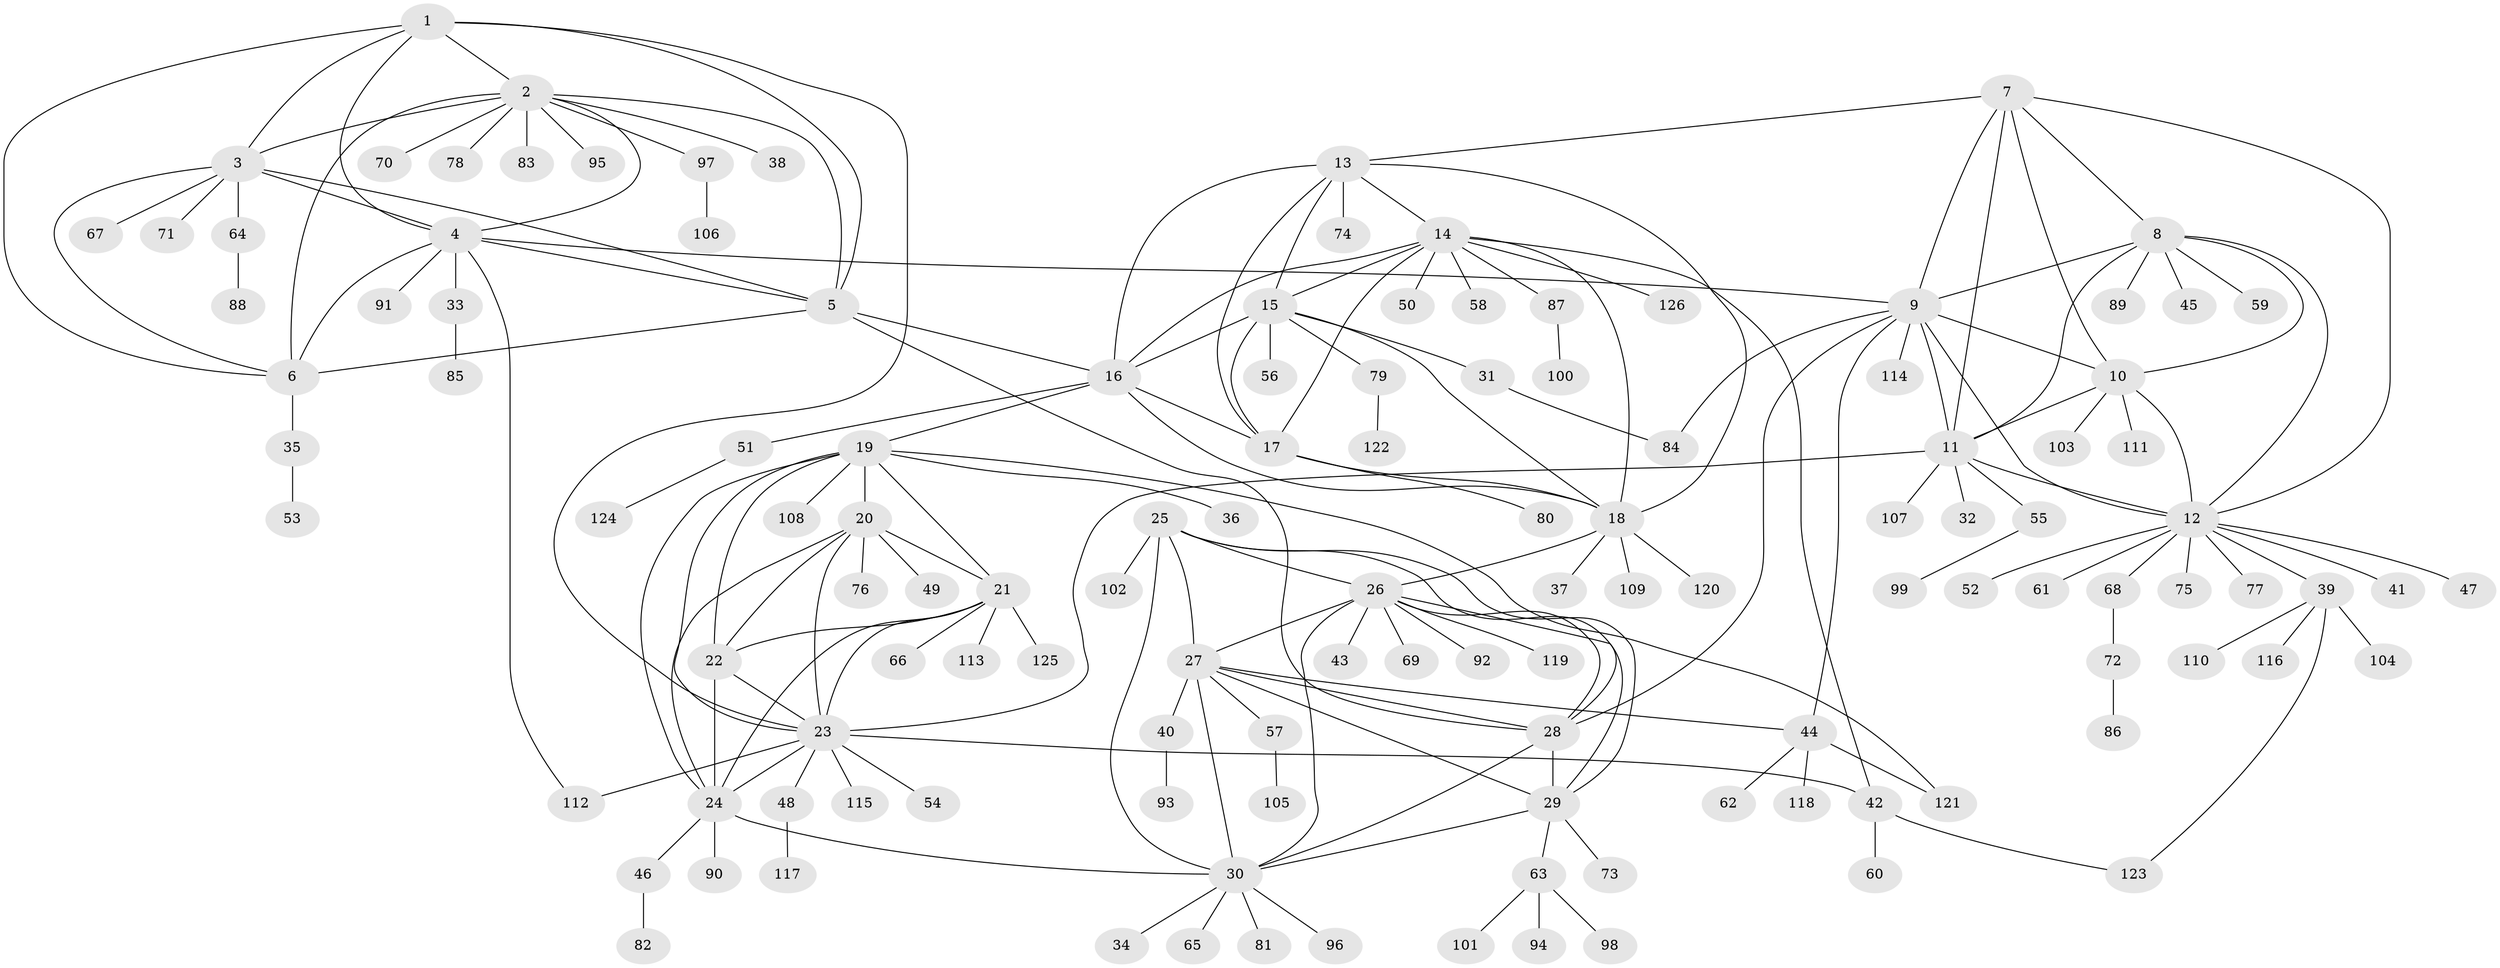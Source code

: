 // Generated by graph-tools (version 1.1) at 2025/37/03/09/25 02:37:22]
// undirected, 126 vertices, 187 edges
graph export_dot {
graph [start="1"]
  node [color=gray90,style=filled];
  1;
  2;
  3;
  4;
  5;
  6;
  7;
  8;
  9;
  10;
  11;
  12;
  13;
  14;
  15;
  16;
  17;
  18;
  19;
  20;
  21;
  22;
  23;
  24;
  25;
  26;
  27;
  28;
  29;
  30;
  31;
  32;
  33;
  34;
  35;
  36;
  37;
  38;
  39;
  40;
  41;
  42;
  43;
  44;
  45;
  46;
  47;
  48;
  49;
  50;
  51;
  52;
  53;
  54;
  55;
  56;
  57;
  58;
  59;
  60;
  61;
  62;
  63;
  64;
  65;
  66;
  67;
  68;
  69;
  70;
  71;
  72;
  73;
  74;
  75;
  76;
  77;
  78;
  79;
  80;
  81;
  82;
  83;
  84;
  85;
  86;
  87;
  88;
  89;
  90;
  91;
  92;
  93;
  94;
  95;
  96;
  97;
  98;
  99;
  100;
  101;
  102;
  103;
  104;
  105;
  106;
  107;
  108;
  109;
  110;
  111;
  112;
  113;
  114;
  115;
  116;
  117;
  118;
  119;
  120;
  121;
  122;
  123;
  124;
  125;
  126;
  1 -- 2;
  1 -- 3;
  1 -- 4;
  1 -- 5;
  1 -- 6;
  1 -- 23;
  2 -- 3;
  2 -- 4;
  2 -- 5;
  2 -- 6;
  2 -- 38;
  2 -- 70;
  2 -- 78;
  2 -- 83;
  2 -- 95;
  2 -- 97;
  3 -- 4;
  3 -- 5;
  3 -- 6;
  3 -- 64;
  3 -- 67;
  3 -- 71;
  4 -- 5;
  4 -- 6;
  4 -- 9;
  4 -- 33;
  4 -- 91;
  4 -- 112;
  5 -- 6;
  5 -- 16;
  5 -- 28;
  6 -- 35;
  7 -- 8;
  7 -- 9;
  7 -- 10;
  7 -- 11;
  7 -- 12;
  7 -- 13;
  8 -- 9;
  8 -- 10;
  8 -- 11;
  8 -- 12;
  8 -- 45;
  8 -- 59;
  8 -- 89;
  9 -- 10;
  9 -- 11;
  9 -- 12;
  9 -- 28;
  9 -- 44;
  9 -- 84;
  9 -- 114;
  10 -- 11;
  10 -- 12;
  10 -- 103;
  10 -- 111;
  11 -- 12;
  11 -- 23;
  11 -- 32;
  11 -- 55;
  11 -- 107;
  12 -- 39;
  12 -- 41;
  12 -- 47;
  12 -- 52;
  12 -- 61;
  12 -- 68;
  12 -- 75;
  12 -- 77;
  13 -- 14;
  13 -- 15;
  13 -- 16;
  13 -- 17;
  13 -- 18;
  13 -- 74;
  14 -- 15;
  14 -- 16;
  14 -- 17;
  14 -- 18;
  14 -- 42;
  14 -- 50;
  14 -- 58;
  14 -- 87;
  14 -- 126;
  15 -- 16;
  15 -- 17;
  15 -- 18;
  15 -- 31;
  15 -- 56;
  15 -- 79;
  16 -- 17;
  16 -- 18;
  16 -- 19;
  16 -- 51;
  17 -- 18;
  17 -- 80;
  18 -- 26;
  18 -- 37;
  18 -- 109;
  18 -- 120;
  19 -- 20;
  19 -- 21;
  19 -- 22;
  19 -- 23;
  19 -- 24;
  19 -- 36;
  19 -- 108;
  19 -- 121;
  20 -- 21;
  20 -- 22;
  20 -- 23;
  20 -- 24;
  20 -- 49;
  20 -- 76;
  21 -- 22;
  21 -- 23;
  21 -- 24;
  21 -- 66;
  21 -- 113;
  21 -- 125;
  22 -- 23;
  22 -- 24;
  23 -- 24;
  23 -- 42;
  23 -- 48;
  23 -- 54;
  23 -- 112;
  23 -- 115;
  24 -- 30;
  24 -- 46;
  24 -- 90;
  25 -- 26;
  25 -- 27;
  25 -- 28;
  25 -- 29;
  25 -- 30;
  25 -- 102;
  26 -- 27;
  26 -- 28;
  26 -- 29;
  26 -- 30;
  26 -- 43;
  26 -- 69;
  26 -- 92;
  26 -- 119;
  27 -- 28;
  27 -- 29;
  27 -- 30;
  27 -- 40;
  27 -- 44;
  27 -- 57;
  28 -- 29;
  28 -- 30;
  29 -- 30;
  29 -- 63;
  29 -- 73;
  30 -- 34;
  30 -- 65;
  30 -- 81;
  30 -- 96;
  31 -- 84;
  33 -- 85;
  35 -- 53;
  39 -- 104;
  39 -- 110;
  39 -- 116;
  39 -- 123;
  40 -- 93;
  42 -- 60;
  42 -- 123;
  44 -- 62;
  44 -- 118;
  44 -- 121;
  46 -- 82;
  48 -- 117;
  51 -- 124;
  55 -- 99;
  57 -- 105;
  63 -- 94;
  63 -- 98;
  63 -- 101;
  64 -- 88;
  68 -- 72;
  72 -- 86;
  79 -- 122;
  87 -- 100;
  97 -- 106;
}
